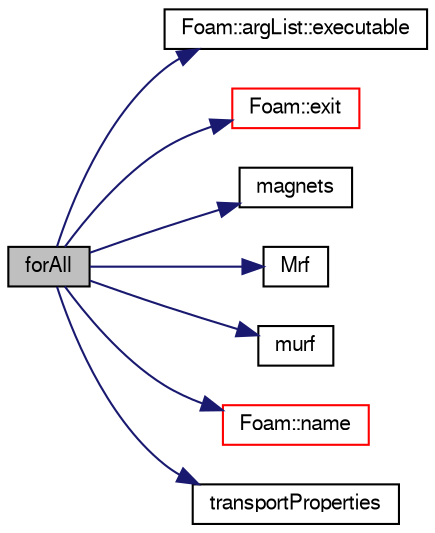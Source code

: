 digraph "forAll"
{
  bgcolor="transparent";
  edge [fontname="FreeSans",fontsize="10",labelfontname="FreeSans",labelfontsize="10"];
  node [fontname="FreeSans",fontsize="10",shape=record];
  rankdir="LR";
  Node1 [label="forAll",height=0.2,width=0.4,color="black", fillcolor="grey75", style="filled" fontcolor="black"];
  Node1 -> Node2 [color="midnightblue",fontsize="10",style="solid",fontname="FreeSans"];
  Node2 [label="Foam::argList::executable",height=0.2,width=0.4,color="black",URL="$a00060.html#a9309e42e0cec08c773ed35e24c85ba9c",tooltip="Name of executable without the path. "];
  Node1 -> Node3 [color="midnightblue",fontsize="10",style="solid",fontname="FreeSans"];
  Node3 [label="Foam::exit",height=0.2,width=0.4,color="red",URL="$a10237.html#a06ca7250d8e89caf05243ec094843642"];
  Node1 -> Node4 [color="midnightblue",fontsize="10",style="solid",fontname="FreeSans"];
  Node4 [label="magnets",height=0.2,width=0.4,color="black",URL="$a04057.html#ab662812b985907b4c663c9273f114b15"];
  Node1 -> Node5 [color="midnightblue",fontsize="10",style="solid",fontname="FreeSans"];
  Node5 [label="Mrf",height=0.2,width=0.4,color="black",URL="$a04057.html#ae694f9a78131562c4d775f3bf96719e8"];
  Node1 -> Node6 [color="midnightblue",fontsize="10",style="solid",fontname="FreeSans"];
  Node6 [label="murf",height=0.2,width=0.4,color="black",URL="$a04057.html#a78a9c194a0915275cfd1860f1db81774"];
  Node1 -> Node7 [color="midnightblue",fontsize="10",style="solid",fontname="FreeSans"];
  Node7 [label="Foam::name",height=0.2,width=0.4,color="red",URL="$a10237.html#adcb0df2bd4953cb6bb390272d8263c3a",tooltip="Return a string representation of a complex. "];
  Node1 -> Node8 [color="midnightblue",fontsize="10",style="solid",fontname="FreeSans"];
  Node8 [label="transportProperties",height=0.2,width=0.4,color="black",URL="$a09634.html#a7bf582db86c41fa785d2cb6ec969de6c"];
}
